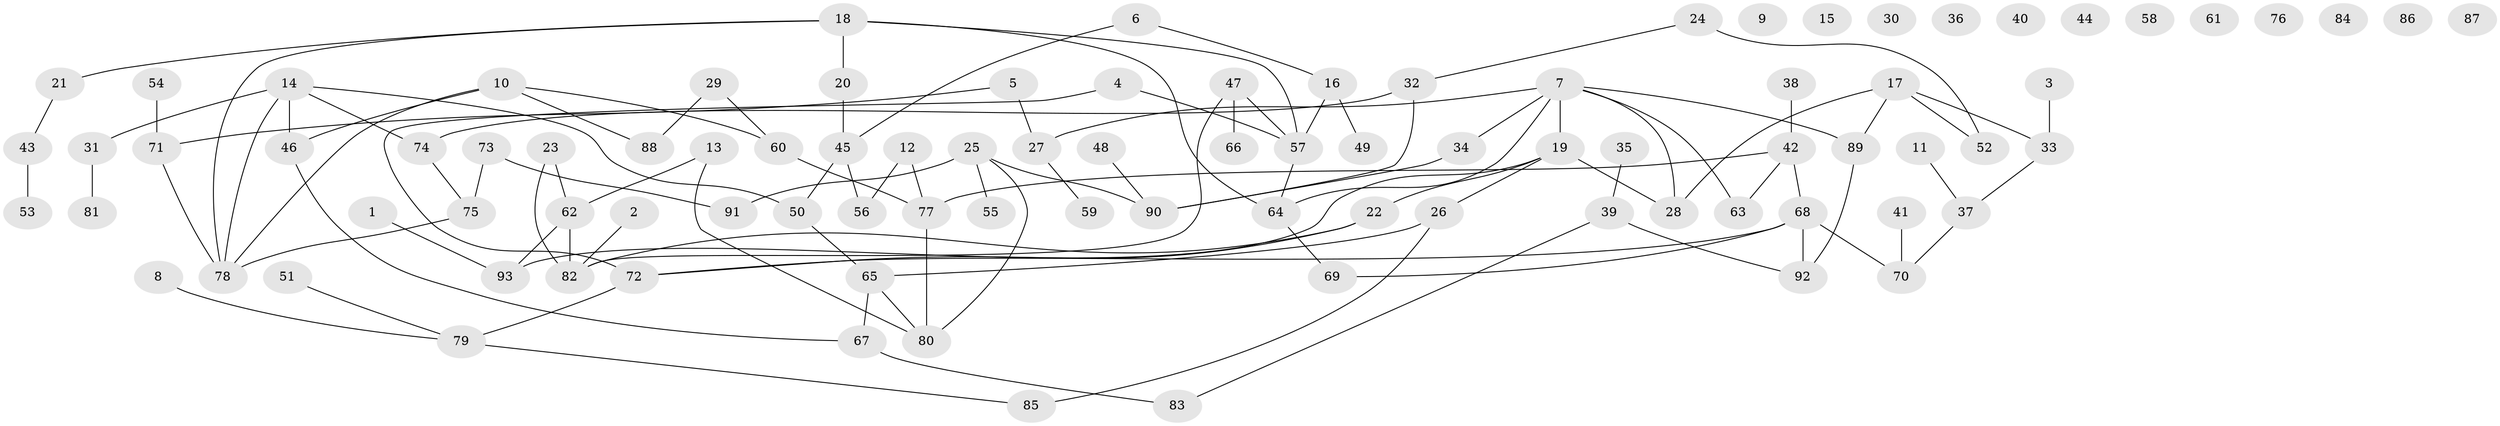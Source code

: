// coarse degree distribution, {1: 0.19696969696969696, 2: 0.19696969696969696, 3: 0.19696969696969696, 8: 0.015151515151515152, 0: 0.18181818181818182, 4: 0.06060606060606061, 6: 0.09090909090909091, 5: 0.06060606060606061}
// Generated by graph-tools (version 1.1) at 2025/23/03/03/25 07:23:29]
// undirected, 93 vertices, 109 edges
graph export_dot {
graph [start="1"]
  node [color=gray90,style=filled];
  1;
  2;
  3;
  4;
  5;
  6;
  7;
  8;
  9;
  10;
  11;
  12;
  13;
  14;
  15;
  16;
  17;
  18;
  19;
  20;
  21;
  22;
  23;
  24;
  25;
  26;
  27;
  28;
  29;
  30;
  31;
  32;
  33;
  34;
  35;
  36;
  37;
  38;
  39;
  40;
  41;
  42;
  43;
  44;
  45;
  46;
  47;
  48;
  49;
  50;
  51;
  52;
  53;
  54;
  55;
  56;
  57;
  58;
  59;
  60;
  61;
  62;
  63;
  64;
  65;
  66;
  67;
  68;
  69;
  70;
  71;
  72;
  73;
  74;
  75;
  76;
  77;
  78;
  79;
  80;
  81;
  82;
  83;
  84;
  85;
  86;
  87;
  88;
  89;
  90;
  91;
  92;
  93;
  1 -- 93;
  2 -- 82;
  3 -- 33;
  4 -- 57;
  4 -- 72;
  5 -- 27;
  5 -- 71;
  6 -- 16;
  6 -- 45;
  7 -- 19;
  7 -- 27;
  7 -- 28;
  7 -- 34;
  7 -- 63;
  7 -- 64;
  7 -- 89;
  8 -- 79;
  10 -- 46;
  10 -- 60;
  10 -- 78;
  10 -- 88;
  11 -- 37;
  12 -- 56;
  12 -- 77;
  13 -- 62;
  13 -- 80;
  14 -- 31;
  14 -- 46;
  14 -- 50;
  14 -- 74;
  14 -- 78;
  16 -- 49;
  16 -- 57;
  17 -- 28;
  17 -- 33;
  17 -- 52;
  17 -- 89;
  18 -- 20;
  18 -- 21;
  18 -- 57;
  18 -- 64;
  18 -- 78;
  19 -- 22;
  19 -- 26;
  19 -- 28;
  19 -- 93;
  20 -- 45;
  21 -- 43;
  22 -- 72;
  22 -- 82;
  23 -- 62;
  23 -- 82;
  24 -- 32;
  24 -- 52;
  25 -- 55;
  25 -- 80;
  25 -- 90;
  25 -- 91;
  26 -- 65;
  26 -- 85;
  27 -- 59;
  29 -- 60;
  29 -- 88;
  31 -- 81;
  32 -- 74;
  32 -- 90;
  33 -- 37;
  34 -- 90;
  35 -- 39;
  37 -- 70;
  38 -- 42;
  39 -- 83;
  39 -- 92;
  41 -- 70;
  42 -- 63;
  42 -- 68;
  42 -- 77;
  43 -- 53;
  45 -- 50;
  45 -- 56;
  46 -- 67;
  47 -- 57;
  47 -- 66;
  47 -- 82;
  48 -- 90;
  50 -- 65;
  51 -- 79;
  54 -- 71;
  57 -- 64;
  60 -- 77;
  62 -- 82;
  62 -- 93;
  64 -- 69;
  65 -- 67;
  65 -- 80;
  67 -- 83;
  68 -- 69;
  68 -- 70;
  68 -- 72;
  68 -- 92;
  71 -- 78;
  72 -- 79;
  73 -- 75;
  73 -- 91;
  74 -- 75;
  75 -- 78;
  77 -- 80;
  79 -- 85;
  89 -- 92;
}
